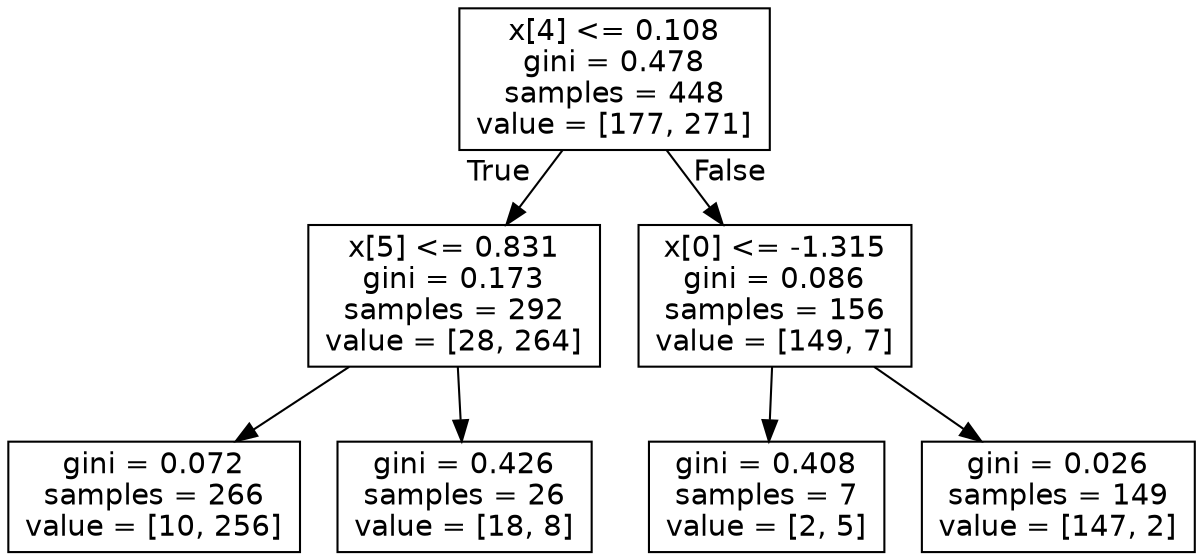 digraph Tree {
node [shape=box, fontname="helvetica"] ;
edge [fontname="helvetica"] ;
0 [label="x[4] <= 0.108\ngini = 0.478\nsamples = 448\nvalue = [177, 271]"] ;
1 [label="x[5] <= 0.831\ngini = 0.173\nsamples = 292\nvalue = [28, 264]"] ;
0 -> 1 [labeldistance=2.5, labelangle=45, headlabel="True"] ;
2 [label="gini = 0.072\nsamples = 266\nvalue = [10, 256]"] ;
1 -> 2 ;
3 [label="gini = 0.426\nsamples = 26\nvalue = [18, 8]"] ;
1 -> 3 ;
4 [label="x[0] <= -1.315\ngini = 0.086\nsamples = 156\nvalue = [149, 7]"] ;
0 -> 4 [labeldistance=2.5, labelangle=-45, headlabel="False"] ;
5 [label="gini = 0.408\nsamples = 7\nvalue = [2, 5]"] ;
4 -> 5 ;
6 [label="gini = 0.026\nsamples = 149\nvalue = [147, 2]"] ;
4 -> 6 ;
}